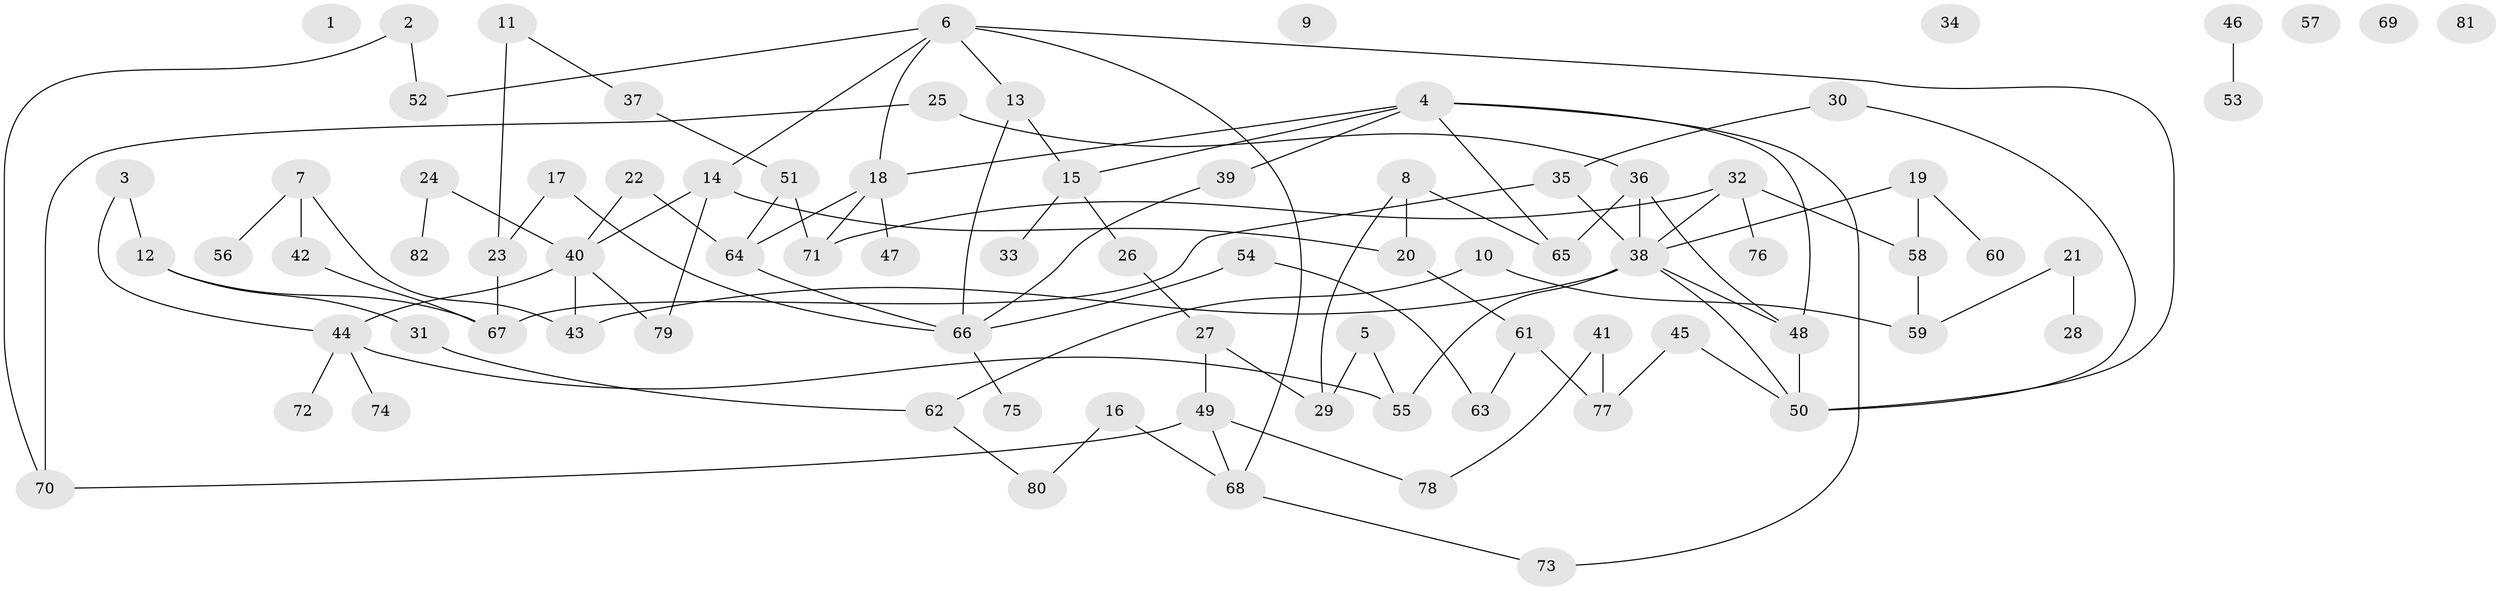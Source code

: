 // Generated by graph-tools (version 1.1) at 2025/38/03/09/25 04:38:47]
// undirected, 82 vertices, 105 edges
graph export_dot {
graph [start="1"]
  node [color=gray90,style=filled];
  1;
  2;
  3;
  4;
  5;
  6;
  7;
  8;
  9;
  10;
  11;
  12;
  13;
  14;
  15;
  16;
  17;
  18;
  19;
  20;
  21;
  22;
  23;
  24;
  25;
  26;
  27;
  28;
  29;
  30;
  31;
  32;
  33;
  34;
  35;
  36;
  37;
  38;
  39;
  40;
  41;
  42;
  43;
  44;
  45;
  46;
  47;
  48;
  49;
  50;
  51;
  52;
  53;
  54;
  55;
  56;
  57;
  58;
  59;
  60;
  61;
  62;
  63;
  64;
  65;
  66;
  67;
  68;
  69;
  70;
  71;
  72;
  73;
  74;
  75;
  76;
  77;
  78;
  79;
  80;
  81;
  82;
  2 -- 52;
  2 -- 70;
  3 -- 12;
  3 -- 44;
  4 -- 15;
  4 -- 18;
  4 -- 39;
  4 -- 48;
  4 -- 65;
  4 -- 73;
  5 -- 29;
  5 -- 55;
  6 -- 13;
  6 -- 14;
  6 -- 18;
  6 -- 50;
  6 -- 52;
  6 -- 68;
  7 -- 42;
  7 -- 43;
  7 -- 56;
  8 -- 20;
  8 -- 29;
  8 -- 65;
  10 -- 59;
  10 -- 62;
  11 -- 23;
  11 -- 37;
  12 -- 31;
  12 -- 67;
  13 -- 15;
  13 -- 66;
  14 -- 20;
  14 -- 40;
  14 -- 79;
  15 -- 26;
  15 -- 33;
  16 -- 68;
  16 -- 80;
  17 -- 23;
  17 -- 66;
  18 -- 47;
  18 -- 64;
  18 -- 71;
  19 -- 38;
  19 -- 58;
  19 -- 60;
  20 -- 61;
  21 -- 28;
  21 -- 59;
  22 -- 40;
  22 -- 64;
  23 -- 67;
  24 -- 40;
  24 -- 82;
  25 -- 36;
  25 -- 70;
  26 -- 27;
  27 -- 29;
  27 -- 49;
  30 -- 35;
  30 -- 50;
  31 -- 62;
  32 -- 38;
  32 -- 58;
  32 -- 71;
  32 -- 76;
  35 -- 38;
  35 -- 67;
  36 -- 38;
  36 -- 48;
  36 -- 65;
  37 -- 51;
  38 -- 43;
  38 -- 48;
  38 -- 50;
  38 -- 55;
  39 -- 66;
  40 -- 43;
  40 -- 44;
  40 -- 79;
  41 -- 77;
  41 -- 78;
  42 -- 67;
  44 -- 55;
  44 -- 72;
  44 -- 74;
  45 -- 50;
  45 -- 77;
  46 -- 53;
  48 -- 50;
  49 -- 68;
  49 -- 70;
  49 -- 78;
  51 -- 64;
  51 -- 71;
  54 -- 63;
  54 -- 66;
  58 -- 59;
  61 -- 63;
  61 -- 77;
  62 -- 80;
  64 -- 66;
  66 -- 75;
  68 -- 73;
}
